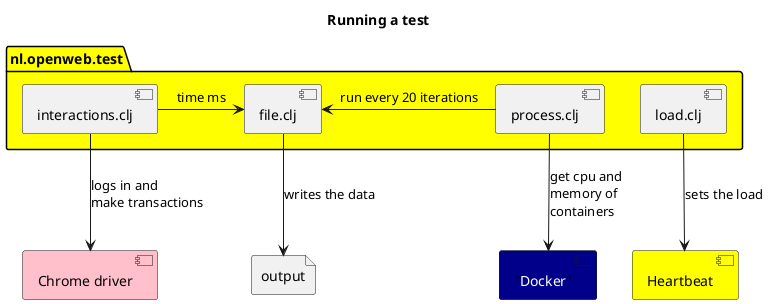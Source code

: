 @startuml

title Running a test

package nl.openweb.test #Yellow {
    component file.clj as fi
    component interactions.clj as in
    component load.clj as lo
    component process.clj as pr
}
[Chrome driver] as cd #Pink
[Heartbeat] as hb #Yellow
["<color:white>Docker</color>"] as do #DarkBlue
file output

fi <- pr: run every 20 iterations
in -> fi: time ms
fi --> output :writes the data
in --> cd :logs in and\lmake transactions
lo --> hb :sets the load
pr --> do :get cpu and\lmemory of\ncontainers

@enduml